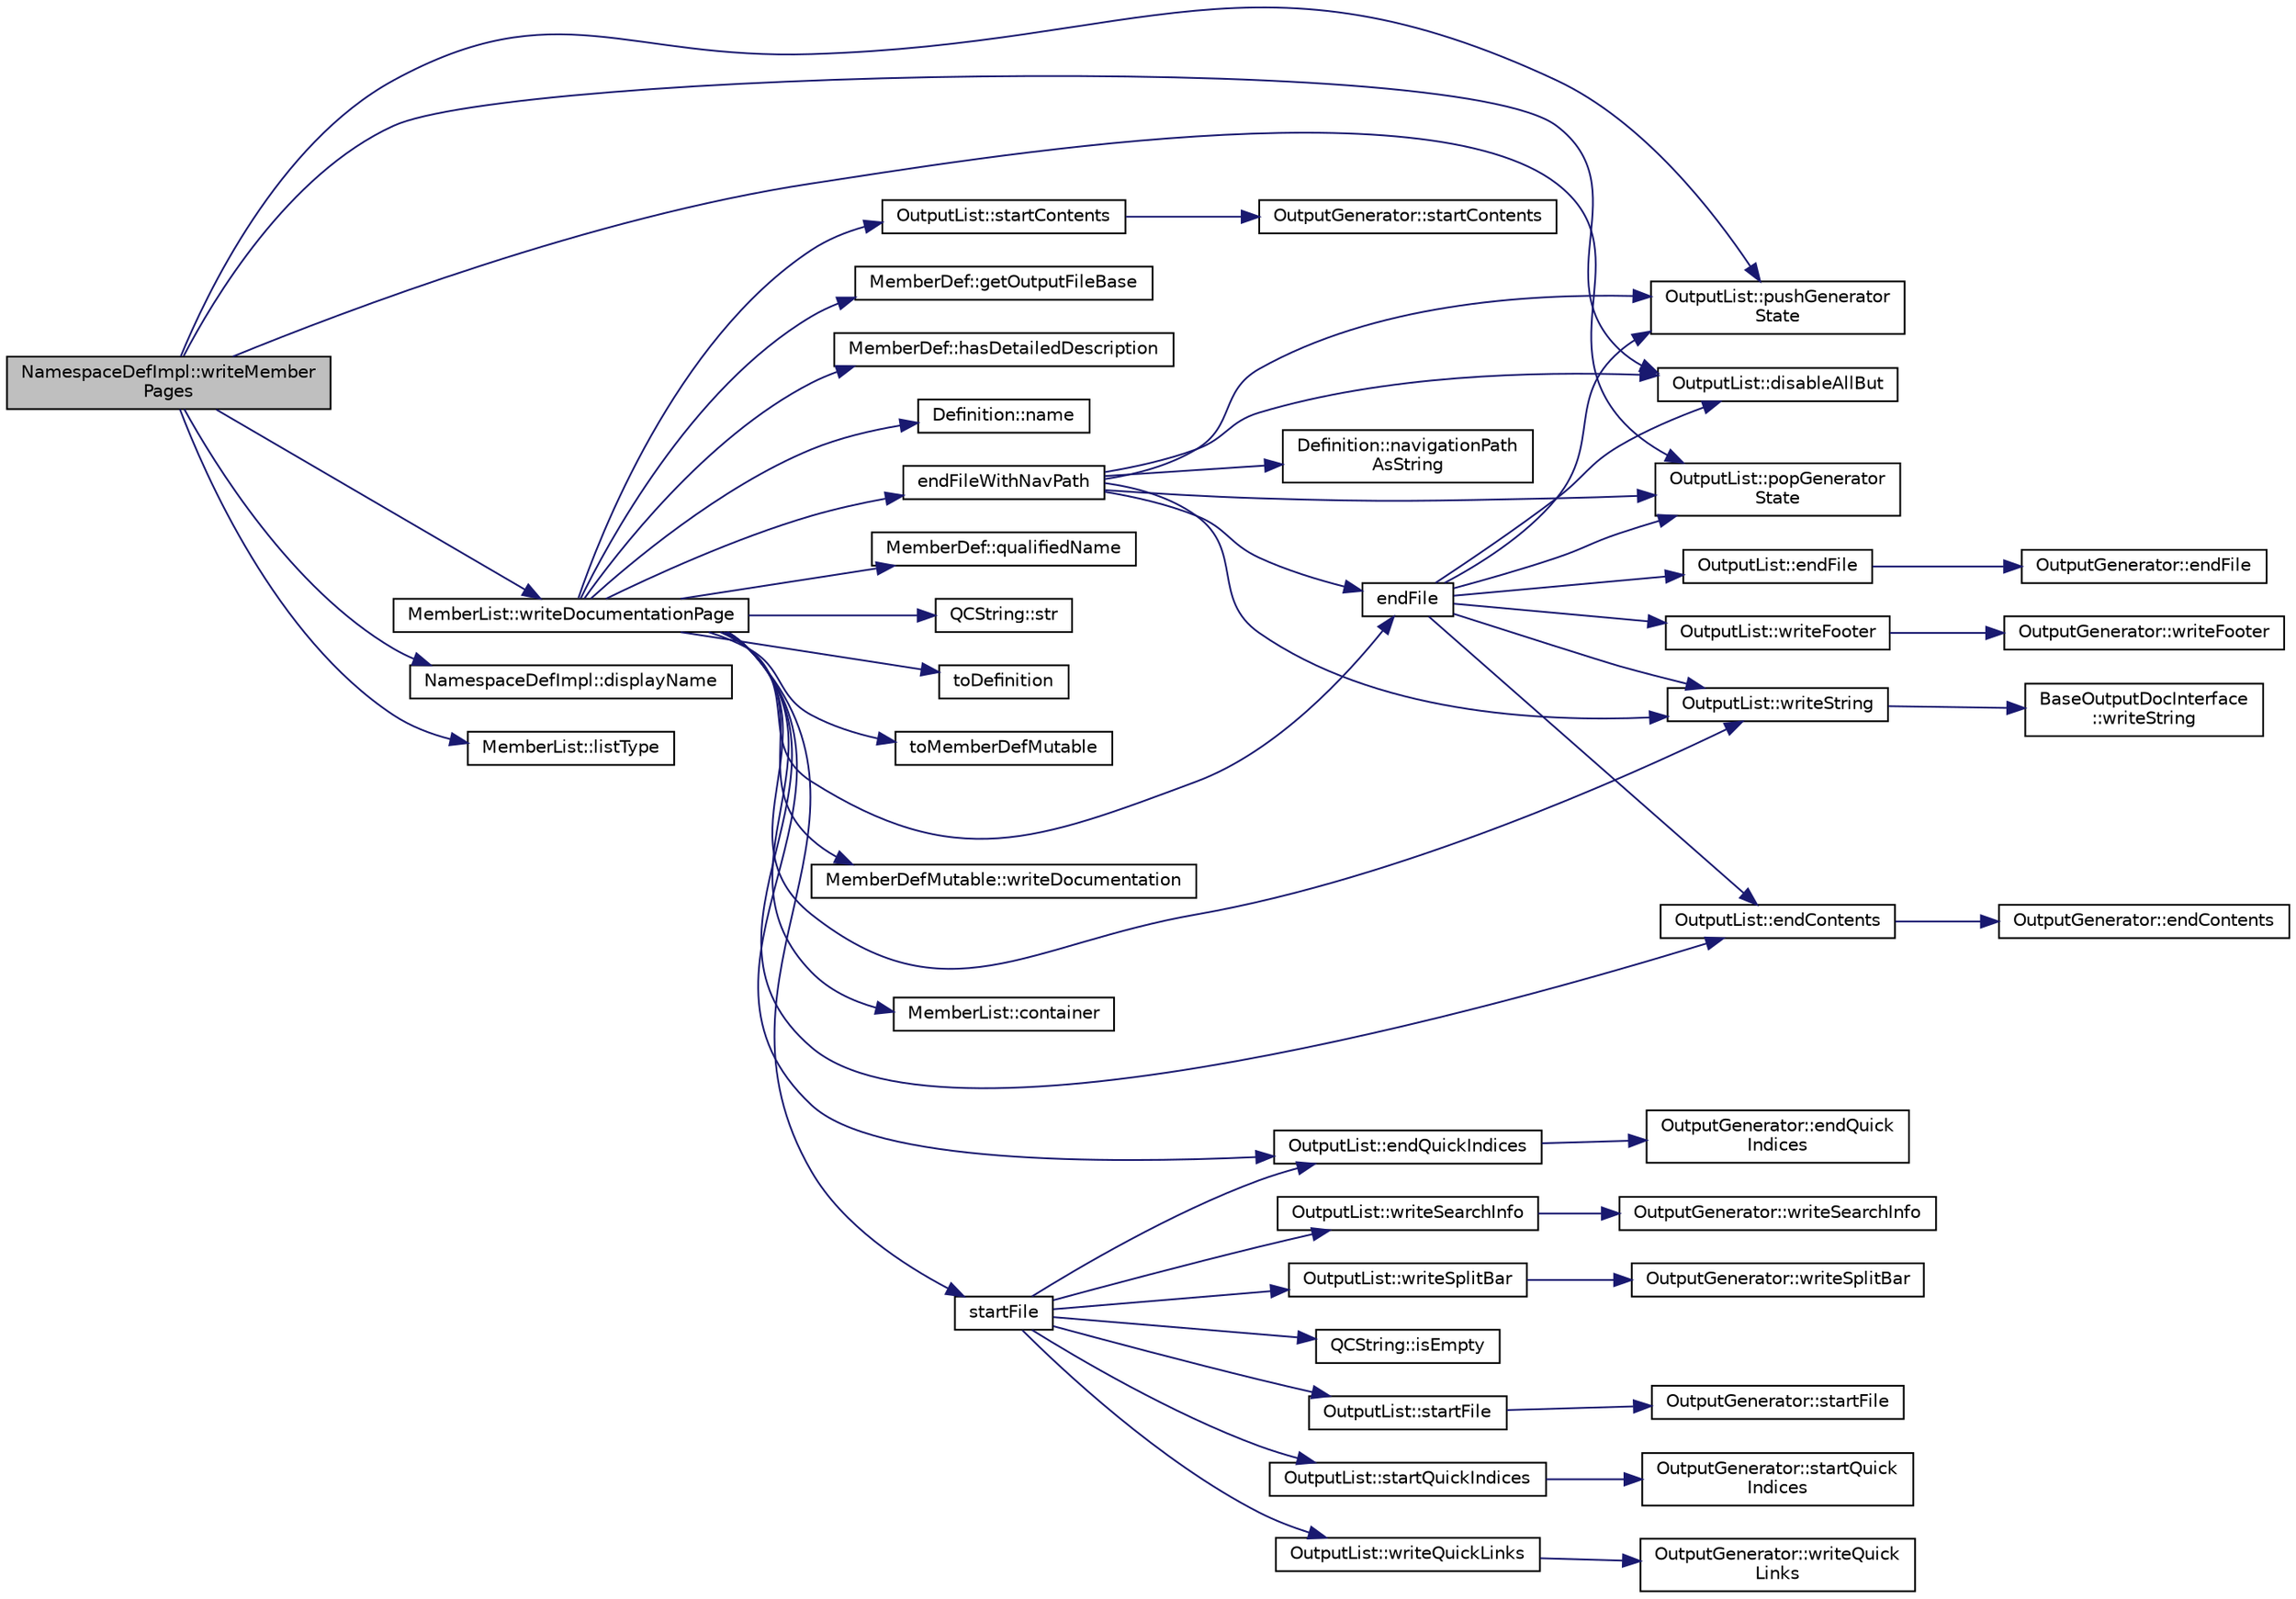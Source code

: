 digraph "NamespaceDefImpl::writeMemberPages"
{
 // LATEX_PDF_SIZE
  edge [fontname="Helvetica",fontsize="10",labelfontname="Helvetica",labelfontsize="10"];
  node [fontname="Helvetica",fontsize="10",shape=record];
  rankdir="LR";
  Node1 [label="NamespaceDefImpl::writeMember\lPages",height=0.2,width=0.4,color="black", fillcolor="grey75", style="filled", fontcolor="black",tooltip=" "];
  Node1 -> Node2 [color="midnightblue",fontsize="10",style="solid",fontname="Helvetica"];
  Node2 [label="OutputList::disableAllBut",height=0.2,width=0.4,color="black", fillcolor="white", style="filled",URL="$classOutputList.html#a73f9be626eea01f1ccd1b446dcf2c003",tooltip=" "];
  Node1 -> Node3 [color="midnightblue",fontsize="10",style="solid",fontname="Helvetica"];
  Node3 [label="NamespaceDefImpl::displayName",height=0.2,width=0.4,color="black", fillcolor="white", style="filled",URL="$classNamespaceDefImpl.html#a6a9d7d6174498f1d4bfb8ab2e18ad085",tooltip=" "];
  Node1 -> Node4 [color="midnightblue",fontsize="10",style="solid",fontname="Helvetica"];
  Node4 [label="MemberList::listType",height=0.2,width=0.4,color="black", fillcolor="white", style="filled",URL="$classMemberList.html#aa31a7d651481862036f72381f7e2a96d",tooltip=" "];
  Node1 -> Node5 [color="midnightblue",fontsize="10",style="solid",fontname="Helvetica"];
  Node5 [label="OutputList::popGenerator\lState",height=0.2,width=0.4,color="black", fillcolor="white", style="filled",URL="$classOutputList.html#a94eb1af2ea07425ef1faa539d24adcf8",tooltip=" "];
  Node1 -> Node6 [color="midnightblue",fontsize="10",style="solid",fontname="Helvetica"];
  Node6 [label="OutputList::pushGenerator\lState",height=0.2,width=0.4,color="black", fillcolor="white", style="filled",URL="$classOutputList.html#a885957a64f7d87aefb663c4ec903188f",tooltip=" "];
  Node1 -> Node7 [color="midnightblue",fontsize="10",style="solid",fontname="Helvetica"];
  Node7 [label="MemberList::writeDocumentationPage",height=0.2,width=0.4,color="black", fillcolor="white", style="filled",URL="$classMemberList.html#af61f3bff24e29a086ea1bf6a66f4a2be",tooltip=" "];
  Node7 -> Node8 [color="midnightblue",fontsize="10",style="solid",fontname="Helvetica"];
  Node8 [label="MemberList::container",height=0.2,width=0.4,color="black", fillcolor="white", style="filled",URL="$classMemberList.html#a32eb89a63cd45be662353c445232c403",tooltip=" "];
  Node7 -> Node9 [color="midnightblue",fontsize="10",style="solid",fontname="Helvetica"];
  Node9 [label="OutputList::endContents",height=0.2,width=0.4,color="black", fillcolor="white", style="filled",URL="$classOutputList.html#a317bae5a753eac709cf776b2ec2fb732",tooltip=" "];
  Node9 -> Node10 [color="midnightblue",fontsize="10",style="solid",fontname="Helvetica"];
  Node10 [label="OutputGenerator::endContents",height=0.2,width=0.4,color="black", fillcolor="white", style="filled",URL="$classOutputGenerator.html#a62d0b8915ba8cbae0e0703794bcae68a",tooltip=" "];
  Node7 -> Node11 [color="midnightblue",fontsize="10",style="solid",fontname="Helvetica"];
  Node11 [label="endFile",height=0.2,width=0.4,color="black", fillcolor="white", style="filled",URL="$index_8cpp.html#a0f65138605aced4e557cefaebba93625",tooltip=" "];
  Node11 -> Node2 [color="midnightblue",fontsize="10",style="solid",fontname="Helvetica"];
  Node11 -> Node9 [color="midnightblue",fontsize="10",style="solid",fontname="Helvetica"];
  Node11 -> Node12 [color="midnightblue",fontsize="10",style="solid",fontname="Helvetica"];
  Node12 [label="OutputList::endFile",height=0.2,width=0.4,color="black", fillcolor="white", style="filled",URL="$classOutputList.html#a5b0f833d3150110151ae6a095a8549a5",tooltip=" "];
  Node12 -> Node13 [color="midnightblue",fontsize="10",style="solid",fontname="Helvetica"];
  Node13 [label="OutputGenerator::endFile",height=0.2,width=0.4,color="black", fillcolor="white", style="filled",URL="$classOutputGenerator.html#acdf48180d14b1d720286049195ad1c6a",tooltip=" "];
  Node11 -> Node5 [color="midnightblue",fontsize="10",style="solid",fontname="Helvetica"];
  Node11 -> Node6 [color="midnightblue",fontsize="10",style="solid",fontname="Helvetica"];
  Node11 -> Node14 [color="midnightblue",fontsize="10",style="solid",fontname="Helvetica"];
  Node14 [label="OutputList::writeFooter",height=0.2,width=0.4,color="black", fillcolor="white", style="filled",URL="$classOutputList.html#accf02a25e4bb1593eabc248373f08dd0",tooltip=" "];
  Node14 -> Node15 [color="midnightblue",fontsize="10",style="solid",fontname="Helvetica"];
  Node15 [label="OutputGenerator::writeFooter",height=0.2,width=0.4,color="black", fillcolor="white", style="filled",URL="$classOutputGenerator.html#a23b237329418066300afb4052baa5bc6",tooltip=" "];
  Node11 -> Node16 [color="midnightblue",fontsize="10",style="solid",fontname="Helvetica"];
  Node16 [label="OutputList::writeString",height=0.2,width=0.4,color="black", fillcolor="white", style="filled",URL="$classOutputList.html#a07cac8a8981da35314f77d8f3edb7f76",tooltip=" "];
  Node16 -> Node17 [color="midnightblue",fontsize="10",style="solid",fontname="Helvetica"];
  Node17 [label="BaseOutputDocInterface\l::writeString",height=0.2,width=0.4,color="black", fillcolor="white", style="filled",URL="$classBaseOutputDocInterface.html#a1b8c0b05080d0e73bc10a0dfaeb03320",tooltip=" "];
  Node7 -> Node18 [color="midnightblue",fontsize="10",style="solid",fontname="Helvetica"];
  Node18 [label="endFileWithNavPath",height=0.2,width=0.4,color="black", fillcolor="white", style="filled",URL="$index_8cpp.html#a3a6f41d0d5830a4a3b23647eb4c2bc59",tooltip=" "];
  Node18 -> Node2 [color="midnightblue",fontsize="10",style="solid",fontname="Helvetica"];
  Node18 -> Node11 [color="midnightblue",fontsize="10",style="solid",fontname="Helvetica"];
  Node18 -> Node19 [color="midnightblue",fontsize="10",style="solid",fontname="Helvetica"];
  Node19 [label="Definition::navigationPath\lAsString",height=0.2,width=0.4,color="black", fillcolor="white", style="filled",URL="$classDefinition.html#a31bb3c80373d0edcdf798a20c85e55fa",tooltip=" "];
  Node18 -> Node5 [color="midnightblue",fontsize="10",style="solid",fontname="Helvetica"];
  Node18 -> Node6 [color="midnightblue",fontsize="10",style="solid",fontname="Helvetica"];
  Node18 -> Node16 [color="midnightblue",fontsize="10",style="solid",fontname="Helvetica"];
  Node7 -> Node20 [color="midnightblue",fontsize="10",style="solid",fontname="Helvetica"];
  Node20 [label="OutputList::endQuickIndices",height=0.2,width=0.4,color="black", fillcolor="white", style="filled",URL="$classOutputList.html#ab1da800b31634af3c518bfa8c0b8323b",tooltip=" "];
  Node20 -> Node21 [color="midnightblue",fontsize="10",style="solid",fontname="Helvetica"];
  Node21 [label="OutputGenerator::endQuick\lIndices",height=0.2,width=0.4,color="black", fillcolor="white", style="filled",URL="$classOutputGenerator.html#ac772c3fa9b9fb938598b67b8251a1787",tooltip=" "];
  Node7 -> Node22 [color="midnightblue",fontsize="10",style="solid",fontname="Helvetica"];
  Node22 [label="MemberDef::getOutputFileBase",height=0.2,width=0.4,color="black", fillcolor="white", style="filled",URL="$classMemberDef.html#a1691f8cc2d90978d091a7d7aae11dd8d",tooltip=" "];
  Node7 -> Node23 [color="midnightblue",fontsize="10",style="solid",fontname="Helvetica"];
  Node23 [label="MemberDef::hasDetailedDescription",height=0.2,width=0.4,color="black", fillcolor="white", style="filled",URL="$classMemberDef.html#a091d243bd31c95a34233e364dfdd9f5d",tooltip=" "];
  Node7 -> Node24 [color="midnightblue",fontsize="10",style="solid",fontname="Helvetica"];
  Node24 [label="Definition::name",height=0.2,width=0.4,color="black", fillcolor="white", style="filled",URL="$classDefinition.html#a9374fedd7f64fea7e0e164302d1a9e61",tooltip=" "];
  Node7 -> Node25 [color="midnightblue",fontsize="10",style="solid",fontname="Helvetica"];
  Node25 [label="MemberDef::qualifiedName",height=0.2,width=0.4,color="black", fillcolor="white", style="filled",URL="$classMemberDef.html#adfd71ac301f7d1d7010992ecc990200a",tooltip=" "];
  Node7 -> Node26 [color="midnightblue",fontsize="10",style="solid",fontname="Helvetica"];
  Node26 [label="OutputList::startContents",height=0.2,width=0.4,color="black", fillcolor="white", style="filled",URL="$classOutputList.html#ac891ad4a7081e1ab9d42a637596111db",tooltip=" "];
  Node26 -> Node27 [color="midnightblue",fontsize="10",style="solid",fontname="Helvetica"];
  Node27 [label="OutputGenerator::startContents",height=0.2,width=0.4,color="black", fillcolor="white", style="filled",URL="$classOutputGenerator.html#a21231e6bba1594e5327e8e150e39355c",tooltip=" "];
  Node7 -> Node28 [color="midnightblue",fontsize="10",style="solid",fontname="Helvetica"];
  Node28 [label="startFile",height=0.2,width=0.4,color="black", fillcolor="white", style="filled",URL="$index_8cpp.html#a2aa525be67f0dfb3cad594d950dd8b32",tooltip=" "];
  Node28 -> Node20 [color="midnightblue",fontsize="10",style="solid",fontname="Helvetica"];
  Node28 -> Node29 [color="midnightblue",fontsize="10",style="solid",fontname="Helvetica"];
  Node29 [label="QCString::isEmpty",height=0.2,width=0.4,color="black", fillcolor="white", style="filled",URL="$classQCString.html#a621c4090d69ad7d05ef8e5234376c3d8",tooltip=" "];
  Node28 -> Node30 [color="midnightblue",fontsize="10",style="solid",fontname="Helvetica"];
  Node30 [label="OutputList::startFile",height=0.2,width=0.4,color="black", fillcolor="white", style="filled",URL="$classOutputList.html#a039bad7958749fee71e01cd8d1196dd6",tooltip=" "];
  Node30 -> Node31 [color="midnightblue",fontsize="10",style="solid",fontname="Helvetica"];
  Node31 [label="OutputGenerator::startFile",height=0.2,width=0.4,color="black", fillcolor="white", style="filled",URL="$classOutputGenerator.html#a99099c32ed4057e4036f2c0809aaeedc",tooltip=" "];
  Node28 -> Node32 [color="midnightblue",fontsize="10",style="solid",fontname="Helvetica"];
  Node32 [label="OutputList::startQuickIndices",height=0.2,width=0.4,color="black", fillcolor="white", style="filled",URL="$classOutputList.html#a74849c1452e8884292ed85bf7c22f2bc",tooltip=" "];
  Node32 -> Node33 [color="midnightblue",fontsize="10",style="solid",fontname="Helvetica"];
  Node33 [label="OutputGenerator::startQuick\lIndices",height=0.2,width=0.4,color="black", fillcolor="white", style="filled",URL="$classOutputGenerator.html#ac1235b655cd828140b9c76f4ca1f4040",tooltip=" "];
  Node28 -> Node34 [color="midnightblue",fontsize="10",style="solid",fontname="Helvetica"];
  Node34 [label="OutputList::writeQuickLinks",height=0.2,width=0.4,color="black", fillcolor="white", style="filled",URL="$classOutputList.html#a659a8933c37116e3ab9765167ceb075a",tooltip=" "];
  Node34 -> Node35 [color="midnightblue",fontsize="10",style="solid",fontname="Helvetica"];
  Node35 [label="OutputGenerator::writeQuick\lLinks",height=0.2,width=0.4,color="black", fillcolor="white", style="filled",URL="$classOutputGenerator.html#a36cfbbc9043e88b2514cf94349774558",tooltip=" "];
  Node28 -> Node36 [color="midnightblue",fontsize="10",style="solid",fontname="Helvetica"];
  Node36 [label="OutputList::writeSearchInfo",height=0.2,width=0.4,color="black", fillcolor="white", style="filled",URL="$classOutputList.html#a0b776a7ac371d841b15862b074ddd97f",tooltip=" "];
  Node36 -> Node37 [color="midnightblue",fontsize="10",style="solid",fontname="Helvetica"];
  Node37 [label="OutputGenerator::writeSearchInfo",height=0.2,width=0.4,color="black", fillcolor="white", style="filled",URL="$classOutputGenerator.html#a6f93852b3d43ab8a63be1e46f10eb8fd",tooltip=" "];
  Node28 -> Node38 [color="midnightblue",fontsize="10",style="solid",fontname="Helvetica"];
  Node38 [label="OutputList::writeSplitBar",height=0.2,width=0.4,color="black", fillcolor="white", style="filled",URL="$classOutputList.html#a273fd8da2ee6aaa96508979a57ad1b9f",tooltip=" "];
  Node38 -> Node39 [color="midnightblue",fontsize="10",style="solid",fontname="Helvetica"];
  Node39 [label="OutputGenerator::writeSplitBar",height=0.2,width=0.4,color="black", fillcolor="white", style="filled",URL="$classOutputGenerator.html#a2e4d0d2fce2bd44841eb1439083a2a51",tooltip=" "];
  Node7 -> Node40 [color="midnightblue",fontsize="10",style="solid",fontname="Helvetica"];
  Node40 [label="QCString::str",height=0.2,width=0.4,color="black", fillcolor="white", style="filled",URL="$classQCString.html#a9824b07232eea418ab3b3e7dc3178eec",tooltip=" "];
  Node7 -> Node41 [color="midnightblue",fontsize="10",style="solid",fontname="Helvetica"];
  Node41 [label="toDefinition",height=0.2,width=0.4,color="black", fillcolor="white", style="filled",URL="$definition_8cpp.html#ab43e817b86eeee8909980167d1a140c8",tooltip=" "];
  Node7 -> Node42 [color="midnightblue",fontsize="10",style="solid",fontname="Helvetica"];
  Node42 [label="toMemberDefMutable",height=0.2,width=0.4,color="black", fillcolor="white", style="filled",URL="$memberdef_8cpp.html#a9ea80ba313803ae565f05ce1c8eb6bb5",tooltip=" "];
  Node7 -> Node43 [color="midnightblue",fontsize="10",style="solid",fontname="Helvetica"];
  Node43 [label="MemberDefMutable::writeDocumentation",height=0.2,width=0.4,color="black", fillcolor="white", style="filled",URL="$classMemberDefMutable.html#a4b9b09c4abf89f8cf3f7fdc89a7d1cc0",tooltip=" "];
  Node7 -> Node16 [color="midnightblue",fontsize="10",style="solid",fontname="Helvetica"];
}
